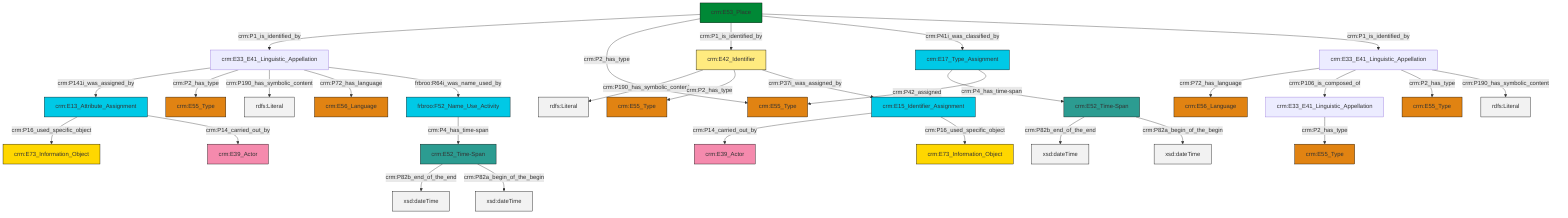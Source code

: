 graph TD
classDef Literal fill:#f2f2f2,stroke:#000000;
classDef CRM_Entity fill:#FFFFFF,stroke:#000000;
classDef Temporal_Entity fill:#00C9E6, stroke:#000000;
classDef Type fill:#E18312, stroke:#000000;
classDef Time-Span fill:#2C9C91, stroke:#000000;
classDef Appellation fill:#FFEB7F, stroke:#000000;
classDef Place fill:#008836, stroke:#000000;
classDef Persistent_Item fill:#B266B2, stroke:#000000;
classDef Conceptual_Object fill:#FFD700, stroke:#000000;
classDef Physical_Thing fill:#D2B48C, stroke:#000000;
classDef Actor fill:#f58aad, stroke:#000000;
classDef PC_Classes fill:#4ce600, stroke:#000000;
classDef Multi fill:#cccccc,stroke:#000000;

0["crm:E33_E41_Linguistic_Appellation"]:::Default -->|crm:P72_has_language| 1["crm:E56_Language"]:::Type
2["crm:E33_E41_Linguistic_Appellation"]:::Default -->|crm:P141i_was_assigned_by| 3["crm:E13_Attribute_Assignment"]:::Temporal_Entity
9["crm:E53_Place"]:::Place -->|crm:P1_is_identified_by| 2["crm:E33_E41_Linguistic_Appellation"]:::Default
11["crm:E52_Time-Span"]:::Time-Span -->|crm:P82b_end_of_the_end| 12[xsd:dateTime]:::Literal
3["crm:E13_Attribute_Assignment"]:::Temporal_Entity -->|crm:P16_used_specific_object| 15["crm:E73_Information_Object"]:::Conceptual_Object
9["crm:E53_Place"]:::Place -->|crm:P2_has_type| 17["crm:E55_Type"]:::Type
9["crm:E53_Place"]:::Place -->|crm:P1_is_identified_by| 19["crm:E42_Identifier"]:::Appellation
9["crm:E53_Place"]:::Place -->|crm:P41i_was_classified_by| 23["crm:E17_Type_Assignment"]:::Temporal_Entity
3["crm:E13_Attribute_Assignment"]:::Temporal_Entity -->|crm:P14_carried_out_by| 21["crm:E39_Actor"]:::Actor
11["crm:E52_Time-Span"]:::Time-Span -->|crm:P82a_begin_of_the_begin| 29[xsd:dateTime]:::Literal
30["crm:E52_Time-Span"]:::Time-Span -->|crm:P82b_end_of_the_end| 31[xsd:dateTime]:::Literal
0["crm:E33_E41_Linguistic_Appellation"]:::Default -->|crm:P106_is_composed_of| 4["crm:E33_E41_Linguistic_Appellation"]:::Default
34["frbroo:F52_Name_Use_Activity"]:::Temporal_Entity -->|crm:P4_has_time-span| 30["crm:E52_Time-Span"]:::Time-Span
25["crm:E15_Identifier_Assignment"]:::Temporal_Entity -->|crm:P14_carried_out_by| 35["crm:E39_Actor"]:::Actor
25["crm:E15_Identifier_Assignment"]:::Temporal_Entity -->|crm:P16_used_specific_object| 36["crm:E73_Information_Object"]:::Conceptual_Object
2["crm:E33_E41_Linguistic_Appellation"]:::Default -->|crm:P2_has_type| 37["crm:E55_Type"]:::Type
0["crm:E33_E41_Linguistic_Appellation"]:::Default -->|crm:P2_has_type| 38["crm:E55_Type"]:::Type
23["crm:E17_Type_Assignment"]:::Temporal_Entity -->|crm:P4_has_time-span| 11["crm:E52_Time-Span"]:::Time-Span
9["crm:E53_Place"]:::Place -->|crm:P1_is_identified_by| 0["crm:E33_E41_Linguistic_Appellation"]:::Default
2["crm:E33_E41_Linguistic_Appellation"]:::Default -->|crm:P190_has_symbolic_content| 43[rdfs:Literal]:::Literal
19["crm:E42_Identifier"]:::Appellation -->|crm:P190_has_symbolic_content| 44[rdfs:Literal]:::Literal
19["crm:E42_Identifier"]:::Appellation -->|crm:P2_has_type| 27["crm:E55_Type"]:::Type
4["crm:E33_E41_Linguistic_Appellation"]:::Default -->|crm:P2_has_type| 13["crm:E55_Type"]:::Type
30["crm:E52_Time-Span"]:::Time-Span -->|crm:P82a_begin_of_the_begin| 46[xsd:dateTime]:::Literal
2["crm:E33_E41_Linguistic_Appellation"]:::Default -->|crm:P72_has_language| 6["crm:E56_Language"]:::Type
19["crm:E42_Identifier"]:::Appellation -->|crm:P37i_was_assigned_by| 25["crm:E15_Identifier_Assignment"]:::Temporal_Entity
0["crm:E33_E41_Linguistic_Appellation"]:::Default -->|crm:P190_has_symbolic_content| 50[rdfs:Literal]:::Literal
23["crm:E17_Type_Assignment"]:::Temporal_Entity -->|crm:P42_assigned| 17["crm:E55_Type"]:::Type
2["crm:E33_E41_Linguistic_Appellation"]:::Default -->|frbroo:R64i_was_name_used_by| 34["frbroo:F52_Name_Use_Activity"]:::Temporal_Entity